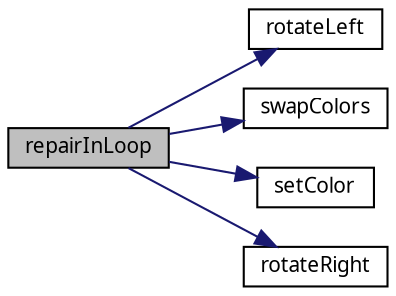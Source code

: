 digraph "repairInLoop"
{
  edge [fontname="Verdana",fontsize="10",labelfontname="Verdana",labelfontsize="10"];
  node [fontname="Verdana",fontsize="10",shape=record];
  rankdir="LR";
  Node1 [label="repairInLoop",height=0.2,width=0.4,color="black", fillcolor="grey75", style="filled", fontcolor="black"];
  Node1 -> Node2 [color="midnightblue",fontsize="10",style="solid",fontname="Verdana"];
  Node2 [label="rotateLeft",height=0.2,width=0.4,color="black", fillcolor="white", style="filled",URL="$rbtree_8h.html#a9cfb84db458308313c0af58f6604eb70",tooltip="Rotates the tree left in the node position. "];
  Node1 -> Node3 [color="midnightblue",fontsize="10",style="solid",fontname="Verdana"];
  Node3 [label="swapColors",height=0.2,width=0.4,color="black", fillcolor="white", style="filled",URL="$node_8h.html#ad88fdf393bf0541f08762f341aaa1eff",tooltip="Changes the color of nodes, so that node1 has the color of node2 and node2 has the color of node1..."];
  Node1 -> Node4 [color="midnightblue",fontsize="10",style="solid",fontname="Verdana"];
  Node4 [label="setColor",height=0.2,width=0.4,color="black", fillcolor="white", style="filled",URL="$node_8h.html#af858813025ee8f0bc0212e8b911ed6b8",tooltip="Sets the color of a node. "];
  Node1 -> Node5 [color="midnightblue",fontsize="10",style="solid",fontname="Verdana"];
  Node5 [label="rotateRight",height=0.2,width=0.4,color="black", fillcolor="white", style="filled",URL="$rbtree_8h.html#ab86ad84d2aac4d869329b8fd9e6367ba",tooltip="Rotates the tree right in the node position. "];
}
